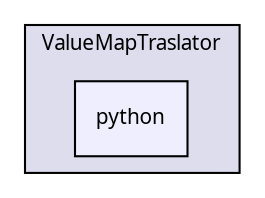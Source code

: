 digraph G {
  compound=true
  node [ fontsize=10, fontname="FreeSans.ttf"];
  edge [ labelfontsize=9, labelfontname="FreeSans.ttf"];
  subgraph clusterdir_615fc3a30cfff95dfe44722732b04ee1 {
    graph [ bgcolor="#ddddee", pencolor="black", label="ValueMapTraslator" fontname="FreeSans.ttf", fontsize=10, URL="dir_615fc3a30cfff95dfe44722732b04ee1.html"]
  dir_3114360677b4c97aa569ad8f77b562e6 [shape=box, label="python", style="filled", fillcolor="#eeeeff", pencolor="black", URL="dir_3114360677b4c97aa569ad8f77b562e6.html"];
  }
}
